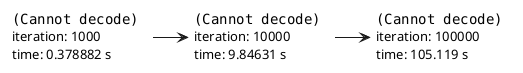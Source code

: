 @startuml

<style>
note {
    backgroundcolor white
    linecolor transparent
}
</style>
note as im3
    <img:/home/darcy/Documents/parallelism/heastSeq/img_1000.png>
    iteration: 1000
    time: 0.378882 s
end note

note as im4
    <img:/home/darcy/Documents/parallelism/heastSeq/img_10000.png>
    iteration: 10000
    time: 9.84631 s
end note

note as im5
    <img:/home/darcy/Documents/parallelism/heastSeq/img_100000.png>
    iteration: 100000
    time: 105.119 s
end note

im3 -> im4
im4 -> im5
@enduml